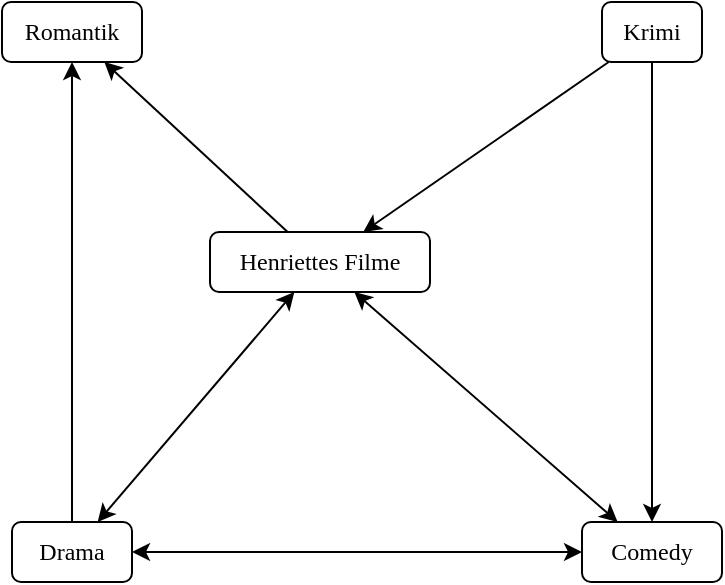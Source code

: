 <mxfile>
    <diagram name="Seite-1" id="VqhjxdNAldA514-oP1dY">
        <mxGraphModel dx="1640" dy="1270" grid="1" gridSize="10" guides="1" tooltips="1" connect="1" arrows="1" fold="1" page="1" pageScale="1" pageWidth="827" pageHeight="1169" math="0" shadow="0">
            <root>
                <mxCell id="0"/>
                <mxCell id="1" parent="0"/>
                <mxCell id="zVyb7skGMIaMNCrA2Tj4-1" value="Krimi" style="rounded=1;whiteSpace=wrap;html=1;fontFamily=Alegreya;fontSource=https%3A%2F%2Ffonts.googleapis.com%2Fcss%3Ffamily%3DAlegreya;" parent="1" vertex="1">
                    <mxGeometry x="575" y="370" width="50" height="30" as="geometry"/>
                </mxCell>
                <mxCell id="zVyb7skGMIaMNCrA2Tj4-2" value="Romantik" style="rounded=1;whiteSpace=wrap;html=1;fontFamily=Alegreya;fontSource=https%3A%2F%2Ffonts.googleapis.com%2Fcss%3Ffamily%3DAlegreya;" parent="1" vertex="1">
                    <mxGeometry x="275" y="370" width="70" height="30" as="geometry"/>
                </mxCell>
                <mxCell id="zVyb7skGMIaMNCrA2Tj4-3" value="&lt;div&gt;Henriettes Filme&lt;/div&gt;" style="rounded=1;whiteSpace=wrap;html=1;fontFamily=Alegreya;fontSource=https%3A%2F%2Ffonts.googleapis.com%2Fcss%3Ffamily%3DAlegreya;" parent="1" vertex="1">
                    <mxGeometry x="379" y="485" width="110" height="30" as="geometry"/>
                </mxCell>
                <mxCell id="zVyb7skGMIaMNCrA2Tj4-4" value="Drama" style="rounded=1;whiteSpace=wrap;html=1;fontFamily=Alegreya;fontSource=https%3A%2F%2Ffonts.googleapis.com%2Fcss%3Ffamily%3DAlegreya;" parent="1" vertex="1">
                    <mxGeometry x="280" y="630" width="60" height="30" as="geometry"/>
                </mxCell>
                <mxCell id="zVyb7skGMIaMNCrA2Tj4-5" value="Comedy" style="rounded=1;whiteSpace=wrap;html=1;fontFamily=Alegreya;fontSource=https%3A%2F%2Ffonts.googleapis.com%2Fcss%3Ffamily%3DAlegreya;" parent="1" vertex="1">
                    <mxGeometry x="565" y="630" width="70" height="30" as="geometry"/>
                </mxCell>
                <mxCell id="zVyb7skGMIaMNCrA2Tj4-7" value="" style="endArrow=classic;startArrow=none;html=1;rounded=0;startFill=0;" parent="1" source="zVyb7skGMIaMNCrA2Tj4-3" target="zVyb7skGMIaMNCrA2Tj4-2" edge="1">
                    <mxGeometry width="50" height="50" relative="1" as="geometry">
                        <mxPoint x="340" y="440" as="sourcePoint"/>
                        <mxPoint x="390" y="390" as="targetPoint"/>
                    </mxGeometry>
                </mxCell>
                <mxCell id="zVyb7skGMIaMNCrA2Tj4-8" value="" style="endArrow=none;startArrow=classic;html=1;rounded=0;endFill=0;" parent="1" source="zVyb7skGMIaMNCrA2Tj4-3" target="zVyb7skGMIaMNCrA2Tj4-1" edge="1">
                    <mxGeometry width="50" height="50" relative="1" as="geometry">
                        <mxPoint x="500" y="440" as="sourcePoint"/>
                        <mxPoint x="550" y="390" as="targetPoint"/>
                    </mxGeometry>
                </mxCell>
                <mxCell id="zVyb7skGMIaMNCrA2Tj4-9" value="" style="endArrow=classic;startArrow=classic;html=1;rounded=0;endFill=1;" parent="1" source="zVyb7skGMIaMNCrA2Tj4-4" target="zVyb7skGMIaMNCrA2Tj4-3" edge="1">
                    <mxGeometry width="50" height="50" relative="1" as="geometry">
                        <mxPoint x="360" y="540" as="sourcePoint"/>
                        <mxPoint x="410" y="490" as="targetPoint"/>
                    </mxGeometry>
                </mxCell>
                <mxCell id="zVyb7skGMIaMNCrA2Tj4-10" value="" style="endArrow=classic;html=1;rounded=0;endFill=1;startArrow=classic;startFill=1;" parent="1" source="zVyb7skGMIaMNCrA2Tj4-5" target="zVyb7skGMIaMNCrA2Tj4-4" edge="1">
                    <mxGeometry width="50" height="50" relative="1" as="geometry">
                        <mxPoint x="490" y="480" as="sourcePoint"/>
                        <mxPoint x="540" y="430" as="targetPoint"/>
                    </mxGeometry>
                </mxCell>
                <mxCell id="zVyb7skGMIaMNCrA2Tj4-13" value="" style="endArrow=classic;html=1;rounded=0;startArrow=classic;startFill=1;" parent="1" source="zVyb7skGMIaMNCrA2Tj4-5" target="zVyb7skGMIaMNCrA2Tj4-3" edge="1">
                    <mxGeometry width="50" height="50" relative="1" as="geometry">
                        <mxPoint x="490" y="480" as="sourcePoint"/>
                        <mxPoint x="540" y="430" as="targetPoint"/>
                    </mxGeometry>
                </mxCell>
                <mxCell id="zVyb7skGMIaMNCrA2Tj4-14" value="" style="endArrow=none;html=1;rounded=0;startArrow=classic;startFill=1;endFill=0;" parent="1" source="zVyb7skGMIaMNCrA2Tj4-2" target="zVyb7skGMIaMNCrA2Tj4-4" edge="1">
                    <mxGeometry width="50" height="50" relative="1" as="geometry">
                        <mxPoint x="490" y="480" as="sourcePoint"/>
                        <mxPoint x="540" y="430" as="targetPoint"/>
                    </mxGeometry>
                </mxCell>
                <mxCell id="zVyb7skGMIaMNCrA2Tj4-15" value="" style="endArrow=classic;html=1;rounded=0;" parent="1" source="zVyb7skGMIaMNCrA2Tj4-1" target="zVyb7skGMIaMNCrA2Tj4-5" edge="1">
                    <mxGeometry width="50" height="50" relative="1" as="geometry">
                        <mxPoint x="490" y="480" as="sourcePoint"/>
                        <mxPoint x="540" y="430" as="targetPoint"/>
                    </mxGeometry>
                </mxCell>
            </root>
        </mxGraphModel>
    </diagram>
</mxfile>
